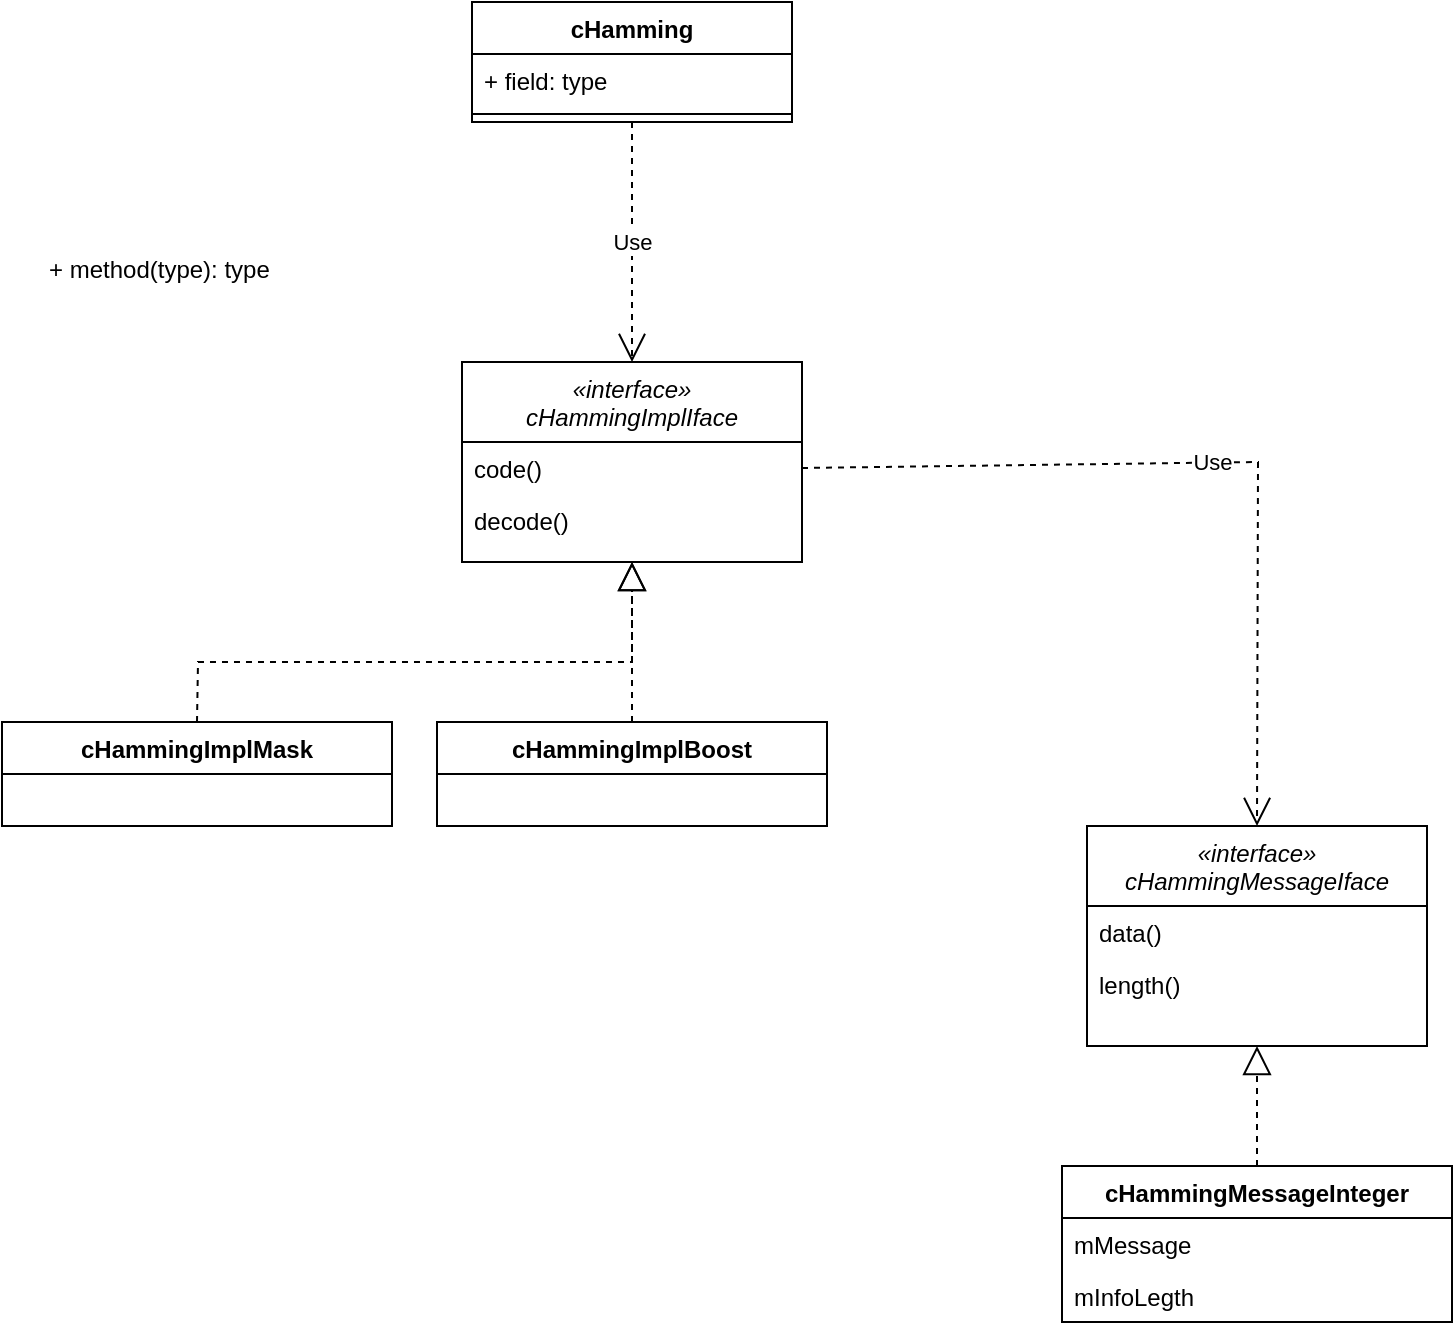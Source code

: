 <mxfile version="20.2.3" type="device"><diagram id="C5RBs43oDa-KdzZeNtuy" name="Page-1"><mxGraphModel dx="1673" dy="2021" grid="1" gridSize="10" guides="1" tooltips="1" connect="1" arrows="1" fold="1" page="1" pageScale="1" pageWidth="827" pageHeight="1169" math="0" shadow="0"><root><mxCell id="WIyWlLk6GJQsqaUBKTNV-0"/><mxCell id="WIyWlLk6GJQsqaUBKTNV-1" parent="WIyWlLk6GJQsqaUBKTNV-0"/><mxCell id="zkfFHV4jXpPFQw0GAbJ--0" value="«interface»&#xA;cHammingMessageIface" style="swimlane;fontStyle=2;align=center;verticalAlign=top;childLayout=stackLayout;horizontal=1;startSize=40;horizontalStack=0;resizeParent=1;resizeLast=0;collapsible=1;marginBottom=0;rounded=0;shadow=0;strokeWidth=1;" parent="WIyWlLk6GJQsqaUBKTNV-1" vertex="1"><mxGeometry x="582.5" y="322" width="170" height="110" as="geometry"><mxRectangle x="230" y="140" width="160" height="26" as="alternateBounds"/></mxGeometry></mxCell><mxCell id="zkfFHV4jXpPFQw0GAbJ--5" value="data()" style="text;align=left;verticalAlign=top;spacingLeft=4;spacingRight=4;overflow=hidden;rotatable=0;points=[[0,0.5],[1,0.5]];portConstraint=eastwest;" parent="zkfFHV4jXpPFQw0GAbJ--0" vertex="1"><mxGeometry y="40" width="170" height="26" as="geometry"/></mxCell><mxCell id="mxodcwOeGpsV5GMVZbeQ-0" value="length()" style="text;align=left;verticalAlign=top;spacingLeft=4;spacingRight=4;overflow=hidden;rotatable=0;points=[[0,0.5],[1,0.5]];portConstraint=eastwest;" vertex="1" parent="zkfFHV4jXpPFQw0GAbJ--0"><mxGeometry y="66" width="170" height="26" as="geometry"/></mxCell><mxCell id="mxodcwOeGpsV5GMVZbeQ-2" value="cHammingMessageInteger" style="swimlane;fontStyle=1;align=center;verticalAlign=top;childLayout=stackLayout;horizontal=1;startSize=26;horizontalStack=0;resizeParent=1;resizeParentMax=0;resizeLast=0;collapsible=1;marginBottom=0;" vertex="1" parent="WIyWlLk6GJQsqaUBKTNV-1"><mxGeometry x="570" y="492" width="195" height="78" as="geometry"/></mxCell><mxCell id="mxodcwOeGpsV5GMVZbeQ-8" value="mMessage" style="text;align=left;verticalAlign=top;spacingLeft=4;spacingRight=4;overflow=hidden;rotatable=0;points=[[0,0.5],[1,0.5]];portConstraint=eastwest;" vertex="1" parent="mxodcwOeGpsV5GMVZbeQ-2"><mxGeometry y="26" width="195" height="26" as="geometry"/></mxCell><mxCell id="mxodcwOeGpsV5GMVZbeQ-9" value="mInfoLegth" style="text;align=left;verticalAlign=top;spacingLeft=4;spacingRight=4;overflow=hidden;rotatable=0;points=[[0,0.5],[1,0.5]];portConstraint=eastwest;" vertex="1" parent="mxodcwOeGpsV5GMVZbeQ-2"><mxGeometry y="52" width="195" height="26" as="geometry"/></mxCell><mxCell id="mxodcwOeGpsV5GMVZbeQ-7" value="" style="endArrow=block;dashed=1;endFill=0;endSize=12;html=1;rounded=0;entryX=0.5;entryY=1;entryDx=0;entryDy=0;exitX=0.5;exitY=0;exitDx=0;exitDy=0;" edge="1" parent="WIyWlLk6GJQsqaUBKTNV-1" source="mxodcwOeGpsV5GMVZbeQ-2" target="zkfFHV4jXpPFQw0GAbJ--0"><mxGeometry width="160" relative="1" as="geometry"><mxPoint x="522.5" y="482" as="sourcePoint"/><mxPoint x="682.5" y="482" as="targetPoint"/></mxGeometry></mxCell><mxCell id="mxodcwOeGpsV5GMVZbeQ-10" value="«interface»&#xA;cHammingImplIface" style="swimlane;fontStyle=2;align=center;verticalAlign=top;childLayout=stackLayout;horizontal=1;startSize=40;horizontalStack=0;resizeParent=1;resizeLast=0;collapsible=1;marginBottom=0;rounded=0;shadow=0;strokeWidth=1;" vertex="1" parent="WIyWlLk6GJQsqaUBKTNV-1"><mxGeometry x="270" y="90" width="170" height="100" as="geometry"><mxRectangle x="230" y="140" width="160" height="26" as="alternateBounds"/></mxGeometry></mxCell><mxCell id="mxodcwOeGpsV5GMVZbeQ-11" value="code()" style="text;align=left;verticalAlign=top;spacingLeft=4;spacingRight=4;overflow=hidden;rotatable=0;points=[[0,0.5],[1,0.5]];portConstraint=eastwest;" vertex="1" parent="mxodcwOeGpsV5GMVZbeQ-10"><mxGeometry y="40" width="170" height="26" as="geometry"/></mxCell><mxCell id="mxodcwOeGpsV5GMVZbeQ-12" value="decode()" style="text;align=left;verticalAlign=top;spacingLeft=4;spacingRight=4;overflow=hidden;rotatable=0;points=[[0,0.5],[1,0.5]];portConstraint=eastwest;" vertex="1" parent="mxodcwOeGpsV5GMVZbeQ-10"><mxGeometry y="66" width="170" height="26" as="geometry"/></mxCell><mxCell id="mxodcwOeGpsV5GMVZbeQ-14" value="cHammingImplBoost" style="swimlane;fontStyle=1;align=center;verticalAlign=top;childLayout=stackLayout;horizontal=1;startSize=26;horizontalStack=0;resizeParent=1;resizeParentMax=0;resizeLast=0;collapsible=1;marginBottom=0;" vertex="1" parent="WIyWlLk6GJQsqaUBKTNV-1"><mxGeometry x="257.5" y="270" width="195" height="52" as="geometry"/></mxCell><mxCell id="mxodcwOeGpsV5GMVZbeQ-17" value="" style="endArrow=block;dashed=1;endFill=0;endSize=12;html=1;rounded=0;entryX=0.5;entryY=1;entryDx=0;entryDy=0;exitX=0.5;exitY=0;exitDx=0;exitDy=0;" edge="1" parent="WIyWlLk6GJQsqaUBKTNV-1" source="mxodcwOeGpsV5GMVZbeQ-14" target="mxodcwOeGpsV5GMVZbeQ-10"><mxGeometry width="160" relative="1" as="geometry"><mxPoint x="210" y="260" as="sourcePoint"/><mxPoint x="355" y="210" as="targetPoint"/></mxGeometry></mxCell><mxCell id="mxodcwOeGpsV5GMVZbeQ-18" value="cHammingImplMask" style="swimlane;fontStyle=1;align=center;verticalAlign=top;childLayout=stackLayout;horizontal=1;startSize=26;horizontalStack=0;resizeParent=1;resizeParentMax=0;resizeLast=0;collapsible=1;marginBottom=0;" vertex="1" parent="WIyWlLk6GJQsqaUBKTNV-1"><mxGeometry x="40" y="270" width="195" height="52" as="geometry"/></mxCell><mxCell id="mxodcwOeGpsV5GMVZbeQ-21" value="" style="endArrow=block;dashed=1;endFill=0;endSize=12;html=1;rounded=0;exitX=0.5;exitY=0;exitDx=0;exitDy=0;entryX=0.5;entryY=1;entryDx=0;entryDy=0;" edge="1" parent="WIyWlLk6GJQsqaUBKTNV-1" source="mxodcwOeGpsV5GMVZbeQ-18" target="mxodcwOeGpsV5GMVZbeQ-10"><mxGeometry width="160" relative="1" as="geometry"><mxPoint x="365" y="280" as="sourcePoint"/><mxPoint x="250" y="220" as="targetPoint"/><Array as="points"><mxPoint x="138" y="240"/><mxPoint x="355" y="240"/></Array></mxGeometry></mxCell><mxCell id="mxodcwOeGpsV5GMVZbeQ-22" value="cHamming" style="swimlane;fontStyle=1;align=center;verticalAlign=top;childLayout=stackLayout;horizontal=1;startSize=26;horizontalStack=0;resizeParent=1;resizeParentMax=0;resizeLast=0;collapsible=1;marginBottom=0;" vertex="1" parent="WIyWlLk6GJQsqaUBKTNV-1"><mxGeometry x="275" y="-90" width="160" height="60" as="geometry"/></mxCell><mxCell id="mxodcwOeGpsV5GMVZbeQ-23" value="+ field: type" style="text;strokeColor=none;fillColor=none;align=left;verticalAlign=top;spacingLeft=4;spacingRight=4;overflow=hidden;rotatable=0;points=[[0,0.5],[1,0.5]];portConstraint=eastwest;" vertex="1" parent="mxodcwOeGpsV5GMVZbeQ-22"><mxGeometry y="26" width="160" height="26" as="geometry"/></mxCell><mxCell id="mxodcwOeGpsV5GMVZbeQ-24" value="" style="line;strokeWidth=1;fillColor=none;align=left;verticalAlign=middle;spacingTop=-1;spacingLeft=3;spacingRight=3;rotatable=0;labelPosition=right;points=[];portConstraint=eastwest;" vertex="1" parent="mxodcwOeGpsV5GMVZbeQ-22"><mxGeometry y="52" width="160" height="8" as="geometry"/></mxCell><mxCell id="mxodcwOeGpsV5GMVZbeQ-26" value="Use" style="endArrow=open;endSize=12;dashed=1;html=1;rounded=0;exitX=0.5;exitY=1;exitDx=0;exitDy=0;entryX=0.5;entryY=0;entryDx=0;entryDy=0;" edge="1" parent="WIyWlLk6GJQsqaUBKTNV-1" source="mxodcwOeGpsV5GMVZbeQ-22" target="mxodcwOeGpsV5GMVZbeQ-10"><mxGeometry width="160" relative="1" as="geometry"><mxPoint x="150" y="-50" as="sourcePoint"/><mxPoint x="310" y="-50" as="targetPoint"/><Array as="points"><mxPoint x="355" y="20"/></Array></mxGeometry></mxCell><mxCell id="mxodcwOeGpsV5GMVZbeQ-27" value="Use" style="endArrow=open;endSize=12;dashed=1;html=1;rounded=0;exitX=1;exitY=0.5;exitDx=0;exitDy=0;entryX=0.5;entryY=0;entryDx=0;entryDy=0;" edge="1" parent="WIyWlLk6GJQsqaUBKTNV-1" source="mxodcwOeGpsV5GMVZbeQ-11" target="zkfFHV4jXpPFQw0GAbJ--0"><mxGeometry width="160" relative="1" as="geometry"><mxPoint x="620" y="-30" as="sourcePoint"/><mxPoint x="678" y="80" as="targetPoint"/><Array as="points"><mxPoint x="668" y="140"/></Array></mxGeometry></mxCell><mxCell id="mxodcwOeGpsV5GMVZbeQ-28" value="+ method(type): type" style="text;strokeColor=none;fillColor=none;align=left;verticalAlign=top;spacingLeft=4;spacingRight=4;overflow=hidden;rotatable=0;points=[[0,0.5],[1,0.5]];portConstraint=eastwest;" vertex="1" parent="WIyWlLk6GJQsqaUBKTNV-1"><mxGeometry x="57.5" y="30" width="160" height="26" as="geometry"/></mxCell><mxCell id="mxodcwOeGpsV5GMVZbeQ-29" value="&amp;nbsp;" style="text;whiteSpace=wrap;html=1;" vertex="1" parent="WIyWlLk6GJQsqaUBKTNV-1"><mxGeometry x="600" y="10" width="40" height="40" as="geometry"/></mxCell></root></mxGraphModel></diagram></mxfile>